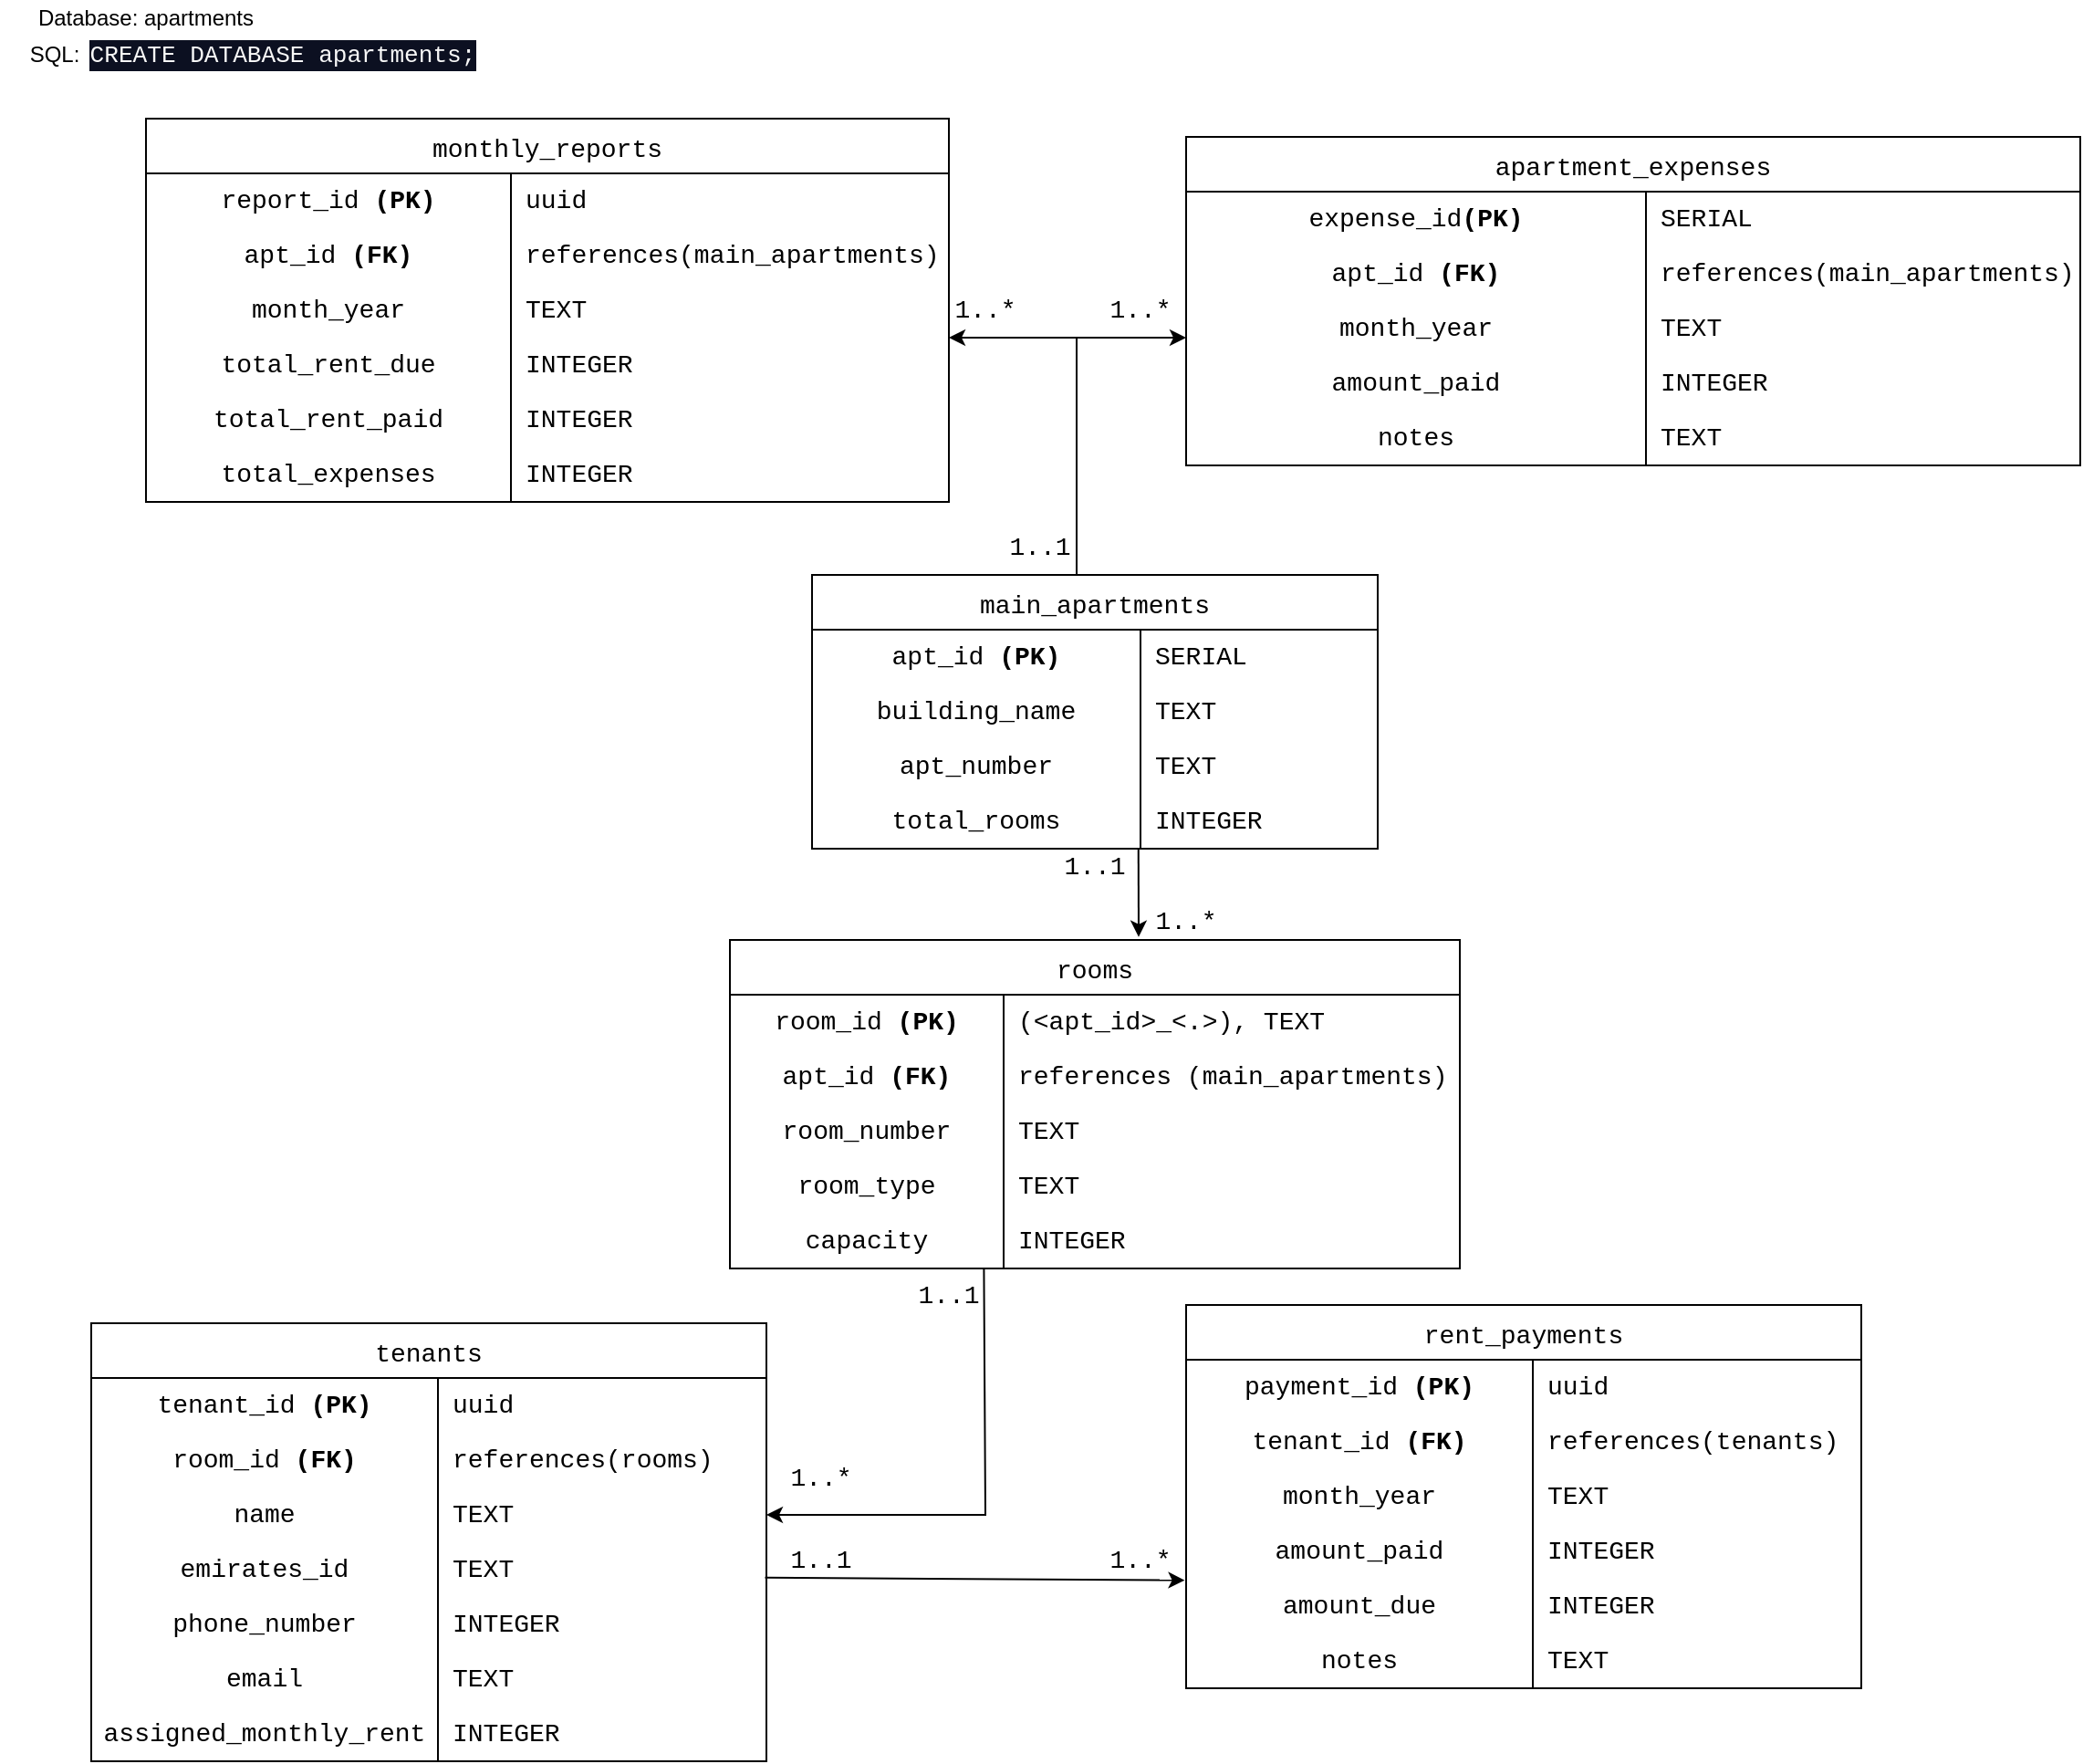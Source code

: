 <mxfile version="20.8.16" type="device"><diagram name="Page-1" id="L0inJRH0DOk758ev6sW-"><mxGraphModel dx="1213" dy="683" grid="1" gridSize="10" guides="1" tooltips="1" connect="1" arrows="1" fold="1" page="1" pageScale="1" pageWidth="1169" pageHeight="827" math="0" shadow="0"><root><mxCell id="0"/><mxCell id="1" parent="0"/><mxCell id="ee_dtr68TgHc39pGCBz9-3" value="Database: apartments" style="text;html=1;strokeColor=none;fillColor=none;align=center;verticalAlign=middle;whiteSpace=wrap;rounded=0;" vertex="1" parent="1"><mxGeometry x="10" y="15" width="140" height="20" as="geometry"/></mxCell><mxCell id="ee_dtr68TgHc39pGCBz9-4" value="&lt;div style=&quot;background-color: rgb(12, 16, 33); color: rgb(248, 248, 248); font-size: 9.8pt;&quot;&gt;&lt;pre style=&quot;&quot;&gt;&lt;font face=&quot;Courier New&quot;&gt;CREATE DATABASE apartments;&lt;/font&gt;&lt;/pre&gt;&lt;/div&gt;" style="text;html=1;strokeColor=none;fillColor=none;align=center;verticalAlign=middle;whiteSpace=wrap;rounded=0;" vertex="1" parent="1"><mxGeometry x="50" y="35" width="210" height="20" as="geometry"/></mxCell><mxCell id="ee_dtr68TgHc39pGCBz9-6" value="SQL:" style="text;html=1;strokeColor=none;fillColor=none;align=center;verticalAlign=middle;whiteSpace=wrap;rounded=0;" vertex="1" parent="1"><mxGeometry y="30" width="60" height="30" as="geometry"/></mxCell><mxCell id="ee_dtr68TgHc39pGCBz9-24" value="main_apartments" style="shape=table;startSize=30;container=1;collapsible=0;childLayout=tableLayout;fixedRows=1;rowLines=0;fontStyle=0;strokeColor=default;fontSize=14;fontFamily=Courier New;" vertex="1" parent="1"><mxGeometry x="445" y="330" width="310" height="150" as="geometry"/></mxCell><mxCell id="ee_dtr68TgHc39pGCBz9-25" value="" style="shape=tableRow;horizontal=0;startSize=0;swimlaneHead=0;swimlaneBody=0;top=0;left=0;bottom=0;right=0;collapsible=0;dropTarget=0;fillColor=none;points=[[0,0.5],[1,0.5]];portConstraint=eastwest;strokeColor=inherit;fontSize=16;fontFamily=Courier New;" vertex="1" parent="ee_dtr68TgHc39pGCBz9-24"><mxGeometry y="30" width="310" height="30" as="geometry"/></mxCell><mxCell id="ee_dtr68TgHc39pGCBz9-26" value="apt_id &lt;b style=&quot;font-size: 14px;&quot;&gt;(PK)&lt;/b&gt;" style="shape=partialRectangle;html=1;whiteSpace=wrap;connectable=0;fillColor=none;top=0;left=0;bottom=0;right=0;overflow=hidden;pointerEvents=1;strokeColor=inherit;fontSize=14;fontFamily=Courier New;" vertex="1" parent="ee_dtr68TgHc39pGCBz9-25"><mxGeometry width="180" height="30" as="geometry"><mxRectangle width="180" height="30" as="alternateBounds"/></mxGeometry></mxCell><mxCell id="ee_dtr68TgHc39pGCBz9-27" value="SERIAL" style="shape=partialRectangle;html=1;whiteSpace=wrap;connectable=0;fillColor=none;top=0;left=0;bottom=0;right=0;align=left;spacingLeft=6;overflow=hidden;strokeColor=inherit;fontSize=14;fontFamily=Courier New;" vertex="1" parent="ee_dtr68TgHc39pGCBz9-25"><mxGeometry x="180" width="130" height="30" as="geometry"><mxRectangle width="130" height="30" as="alternateBounds"/></mxGeometry></mxCell><mxCell id="ee_dtr68TgHc39pGCBz9-28" value="" style="shape=tableRow;horizontal=0;startSize=0;swimlaneHead=0;swimlaneBody=0;top=0;left=0;bottom=0;right=0;collapsible=0;dropTarget=0;fillColor=none;points=[[0,0.5],[1,0.5]];portConstraint=eastwest;strokeColor=inherit;fontSize=16;fontFamily=Courier New;" vertex="1" parent="ee_dtr68TgHc39pGCBz9-24"><mxGeometry y="60" width="310" height="30" as="geometry"/></mxCell><mxCell id="ee_dtr68TgHc39pGCBz9-29" value="building_name" style="shape=partialRectangle;html=1;whiteSpace=wrap;connectable=0;fillColor=none;top=0;left=0;bottom=0;right=0;overflow=hidden;strokeColor=inherit;fontSize=14;fontFamily=Courier New;" vertex="1" parent="ee_dtr68TgHc39pGCBz9-28"><mxGeometry width="180" height="30" as="geometry"><mxRectangle width="180" height="30" as="alternateBounds"/></mxGeometry></mxCell><mxCell id="ee_dtr68TgHc39pGCBz9-30" value="TEXT" style="shape=partialRectangle;html=1;whiteSpace=wrap;connectable=0;fillColor=none;top=0;left=0;bottom=0;right=0;align=left;spacingLeft=6;overflow=hidden;strokeColor=inherit;fontSize=14;fontFamily=Courier New;" vertex="1" parent="ee_dtr68TgHc39pGCBz9-28"><mxGeometry x="180" width="130" height="30" as="geometry"><mxRectangle width="130" height="30" as="alternateBounds"/></mxGeometry></mxCell><mxCell id="ee_dtr68TgHc39pGCBz9-31" value="" style="shape=tableRow;horizontal=0;startSize=0;swimlaneHead=0;swimlaneBody=0;top=0;left=0;bottom=0;right=0;collapsible=0;dropTarget=0;fillColor=none;points=[[0,0.5],[1,0.5]];portConstraint=eastwest;strokeColor=inherit;fontSize=16;fontFamily=Courier New;" vertex="1" parent="ee_dtr68TgHc39pGCBz9-24"><mxGeometry y="90" width="310" height="30" as="geometry"/></mxCell><mxCell id="ee_dtr68TgHc39pGCBz9-32" value="apt_number" style="shape=partialRectangle;html=1;whiteSpace=wrap;connectable=0;fillColor=none;top=0;left=0;bottom=0;right=0;overflow=hidden;strokeColor=inherit;fontSize=14;fontFamily=Courier New;" vertex="1" parent="ee_dtr68TgHc39pGCBz9-31"><mxGeometry width="180" height="30" as="geometry"><mxRectangle width="180" height="30" as="alternateBounds"/></mxGeometry></mxCell><mxCell id="ee_dtr68TgHc39pGCBz9-33" value="TEXT" style="shape=partialRectangle;html=1;whiteSpace=wrap;connectable=0;fillColor=none;top=0;left=0;bottom=0;right=0;align=left;spacingLeft=6;overflow=hidden;strokeColor=inherit;fontSize=14;fontFamily=Courier New;" vertex="1" parent="ee_dtr68TgHc39pGCBz9-31"><mxGeometry x="180" width="130" height="30" as="geometry"><mxRectangle width="130" height="30" as="alternateBounds"/></mxGeometry></mxCell><mxCell id="ee_dtr68TgHc39pGCBz9-64" value="" style="shape=tableRow;horizontal=0;startSize=0;swimlaneHead=0;swimlaneBody=0;top=0;left=0;bottom=0;right=0;collapsible=0;dropTarget=0;fillColor=none;points=[[0,0.5],[1,0.5]];portConstraint=eastwest;strokeColor=inherit;fontSize=16;fontFamily=Courier New;" vertex="1" parent="ee_dtr68TgHc39pGCBz9-24"><mxGeometry y="120" width="310" height="30" as="geometry"/></mxCell><mxCell id="ee_dtr68TgHc39pGCBz9-65" value="total_rooms" style="shape=partialRectangle;html=1;whiteSpace=wrap;connectable=0;fillColor=none;top=0;left=0;bottom=0;right=0;overflow=hidden;strokeColor=inherit;fontSize=14;fontFamily=Courier New;" vertex="1" parent="ee_dtr68TgHc39pGCBz9-64"><mxGeometry width="180" height="30" as="geometry"><mxRectangle width="180" height="30" as="alternateBounds"/></mxGeometry></mxCell><mxCell id="ee_dtr68TgHc39pGCBz9-66" value="INTEGER" style="shape=partialRectangle;html=1;whiteSpace=wrap;connectable=0;fillColor=none;top=0;left=0;bottom=0;right=0;align=left;spacingLeft=6;overflow=hidden;strokeColor=inherit;fontSize=14;fontFamily=Courier New;" vertex="1" parent="ee_dtr68TgHc39pGCBz9-64"><mxGeometry x="180" width="130" height="30" as="geometry"><mxRectangle width="130" height="30" as="alternateBounds"/></mxGeometry></mxCell><mxCell id="ee_dtr68TgHc39pGCBz9-34" value="rooms" style="shape=table;startSize=30;container=1;collapsible=0;childLayout=tableLayout;fixedRows=1;rowLines=0;fontStyle=0;strokeColor=default;fontSize=14;fontFamily=Courier New;" vertex="1" parent="1"><mxGeometry x="400" y="530" width="400" height="180" as="geometry"/></mxCell><mxCell id="ee_dtr68TgHc39pGCBz9-35" value="" style="shape=tableRow;horizontal=0;startSize=0;swimlaneHead=0;swimlaneBody=0;top=0;left=0;bottom=0;right=0;collapsible=0;dropTarget=0;fillColor=none;points=[[0,0.5],[1,0.5]];portConstraint=eastwest;strokeColor=inherit;fontSize=16;fontFamily=Courier New;" vertex="1" parent="ee_dtr68TgHc39pGCBz9-34"><mxGeometry y="30" width="400" height="30" as="geometry"/></mxCell><mxCell id="ee_dtr68TgHc39pGCBz9-36" value="room_id &lt;b&gt;(PK)&lt;/b&gt;" style="shape=partialRectangle;html=1;whiteSpace=wrap;connectable=0;fillColor=none;top=0;left=0;bottom=0;right=0;overflow=hidden;pointerEvents=1;strokeColor=inherit;fontSize=14;fontFamily=Courier New;" vertex="1" parent="ee_dtr68TgHc39pGCBz9-35"><mxGeometry width="150" height="30" as="geometry"><mxRectangle width="150" height="30" as="alternateBounds"/></mxGeometry></mxCell><mxCell id="ee_dtr68TgHc39pGCBz9-37" value="(&amp;lt;apt_id&amp;gt;_&amp;lt;.&amp;gt;), TEXT" style="shape=partialRectangle;html=1;whiteSpace=wrap;connectable=0;fillColor=none;top=0;left=0;bottom=0;right=0;align=left;spacingLeft=6;overflow=hidden;strokeColor=inherit;fontSize=14;fontFamily=Courier New;" vertex="1" parent="ee_dtr68TgHc39pGCBz9-35"><mxGeometry x="150" width="250" height="30" as="geometry"><mxRectangle width="250" height="30" as="alternateBounds"/></mxGeometry></mxCell><mxCell id="ee_dtr68TgHc39pGCBz9-38" value="" style="shape=tableRow;horizontal=0;startSize=0;swimlaneHead=0;swimlaneBody=0;top=0;left=0;bottom=0;right=0;collapsible=0;dropTarget=0;fillColor=none;points=[[0,0.5],[1,0.5]];portConstraint=eastwest;strokeColor=inherit;fontSize=16;fontFamily=Courier New;" vertex="1" parent="ee_dtr68TgHc39pGCBz9-34"><mxGeometry y="60" width="400" height="30" as="geometry"/></mxCell><mxCell id="ee_dtr68TgHc39pGCBz9-39" value="apt_id &lt;b&gt;(FK)&lt;/b&gt;" style="shape=partialRectangle;html=1;whiteSpace=wrap;connectable=0;fillColor=none;top=0;left=0;bottom=0;right=0;overflow=hidden;strokeColor=inherit;fontSize=14;fontFamily=Courier New;" vertex="1" parent="ee_dtr68TgHc39pGCBz9-38"><mxGeometry width="150" height="30" as="geometry"><mxRectangle width="150" height="30" as="alternateBounds"/></mxGeometry></mxCell><mxCell id="ee_dtr68TgHc39pGCBz9-40" value="references (main_apartments)" style="shape=partialRectangle;html=1;whiteSpace=wrap;connectable=0;fillColor=none;top=0;left=0;bottom=0;right=0;align=left;spacingLeft=6;overflow=hidden;strokeColor=inherit;fontSize=14;fontFamily=Courier New;" vertex="1" parent="ee_dtr68TgHc39pGCBz9-38"><mxGeometry x="150" width="250" height="30" as="geometry"><mxRectangle width="250" height="30" as="alternateBounds"/></mxGeometry></mxCell><mxCell id="ee_dtr68TgHc39pGCBz9-41" value="" style="shape=tableRow;horizontal=0;startSize=0;swimlaneHead=0;swimlaneBody=0;top=0;left=0;bottom=0;right=0;collapsible=0;dropTarget=0;fillColor=none;points=[[0,0.5],[1,0.5]];portConstraint=eastwest;strokeColor=inherit;fontSize=16;fontFamily=Courier New;" vertex="1" parent="ee_dtr68TgHc39pGCBz9-34"><mxGeometry y="90" width="400" height="30" as="geometry"/></mxCell><mxCell id="ee_dtr68TgHc39pGCBz9-42" value="room_number" style="shape=partialRectangle;html=1;whiteSpace=wrap;connectable=0;fillColor=none;top=0;left=0;bottom=0;right=0;overflow=hidden;strokeColor=inherit;fontSize=14;fontFamily=Courier New;" vertex="1" parent="ee_dtr68TgHc39pGCBz9-41"><mxGeometry width="150" height="30" as="geometry"><mxRectangle width="150" height="30" as="alternateBounds"/></mxGeometry></mxCell><mxCell id="ee_dtr68TgHc39pGCBz9-43" value="TEXT" style="shape=partialRectangle;html=1;whiteSpace=wrap;connectable=0;fillColor=none;top=0;left=0;bottom=0;right=0;align=left;spacingLeft=6;overflow=hidden;strokeColor=inherit;fontSize=14;fontFamily=Courier New;" vertex="1" parent="ee_dtr68TgHc39pGCBz9-41"><mxGeometry x="150" width="250" height="30" as="geometry"><mxRectangle width="250" height="30" as="alternateBounds"/></mxGeometry></mxCell><mxCell id="ee_dtr68TgHc39pGCBz9-80" value="" style="shape=tableRow;horizontal=0;startSize=0;swimlaneHead=0;swimlaneBody=0;top=0;left=0;bottom=0;right=0;collapsible=0;dropTarget=0;fillColor=none;points=[[0,0.5],[1,0.5]];portConstraint=eastwest;strokeColor=inherit;fontSize=16;fontFamily=Courier New;" vertex="1" parent="ee_dtr68TgHc39pGCBz9-34"><mxGeometry y="120" width="400" height="30" as="geometry"/></mxCell><mxCell id="ee_dtr68TgHc39pGCBz9-81" value="room_type" style="shape=partialRectangle;html=1;whiteSpace=wrap;connectable=0;fillColor=none;top=0;left=0;bottom=0;right=0;overflow=hidden;strokeColor=inherit;fontSize=14;fontFamily=Courier New;" vertex="1" parent="ee_dtr68TgHc39pGCBz9-80"><mxGeometry width="150" height="30" as="geometry"><mxRectangle width="150" height="30" as="alternateBounds"/></mxGeometry></mxCell><mxCell id="ee_dtr68TgHc39pGCBz9-82" value="TEXT" style="shape=partialRectangle;html=1;whiteSpace=wrap;connectable=0;fillColor=none;top=0;left=0;bottom=0;right=0;align=left;spacingLeft=6;overflow=hidden;strokeColor=inherit;fontSize=14;fontFamily=Courier New;" vertex="1" parent="ee_dtr68TgHc39pGCBz9-80"><mxGeometry x="150" width="250" height="30" as="geometry"><mxRectangle width="250" height="30" as="alternateBounds"/></mxGeometry></mxCell><mxCell id="ee_dtr68TgHc39pGCBz9-96" value="" style="shape=tableRow;horizontal=0;startSize=0;swimlaneHead=0;swimlaneBody=0;top=0;left=0;bottom=0;right=0;collapsible=0;dropTarget=0;fillColor=none;points=[[0,0.5],[1,0.5]];portConstraint=eastwest;strokeColor=inherit;fontSize=16;fontFamily=Courier New;" vertex="1" parent="ee_dtr68TgHc39pGCBz9-34"><mxGeometry y="150" width="400" height="30" as="geometry"/></mxCell><mxCell id="ee_dtr68TgHc39pGCBz9-97" value="capacity" style="shape=partialRectangle;html=1;whiteSpace=wrap;connectable=0;fillColor=none;top=0;left=0;bottom=0;right=0;overflow=hidden;strokeColor=inherit;fontSize=14;fontFamily=Courier New;" vertex="1" parent="ee_dtr68TgHc39pGCBz9-96"><mxGeometry width="150" height="30" as="geometry"><mxRectangle width="150" height="30" as="alternateBounds"/></mxGeometry></mxCell><mxCell id="ee_dtr68TgHc39pGCBz9-98" value="INTEGER" style="shape=partialRectangle;html=1;whiteSpace=wrap;connectable=0;fillColor=none;top=0;left=0;bottom=0;right=0;align=left;spacingLeft=6;overflow=hidden;strokeColor=inherit;fontSize=14;fontFamily=Courier New;" vertex="1" parent="ee_dtr68TgHc39pGCBz9-96"><mxGeometry x="150" width="250" height="30" as="geometry"><mxRectangle width="250" height="30" as="alternateBounds"/></mxGeometry></mxCell><mxCell id="ee_dtr68TgHc39pGCBz9-54" value="tenants" style="shape=table;startSize=30;container=1;collapsible=0;childLayout=tableLayout;fixedRows=1;rowLines=0;fontStyle=0;strokeColor=default;fontSize=14;fontFamily=Courier New;" vertex="1" parent="1"><mxGeometry x="50" y="740" width="370" height="240" as="geometry"/></mxCell><mxCell id="ee_dtr68TgHc39pGCBz9-55" value="" style="shape=tableRow;horizontal=0;startSize=0;swimlaneHead=0;swimlaneBody=0;top=0;left=0;bottom=0;right=0;collapsible=0;dropTarget=0;fillColor=none;points=[[0,0.5],[1,0.5]];portConstraint=eastwest;strokeColor=inherit;fontSize=16;fontFamily=Courier New;" vertex="1" parent="ee_dtr68TgHc39pGCBz9-54"><mxGeometry y="30" width="370" height="30" as="geometry"/></mxCell><mxCell id="ee_dtr68TgHc39pGCBz9-56" value="tenant_id &lt;b&gt;(PK)&lt;/b&gt;" style="shape=partialRectangle;html=1;whiteSpace=wrap;connectable=0;fillColor=none;top=0;left=0;bottom=0;right=0;overflow=hidden;pointerEvents=1;strokeColor=inherit;fontSize=14;fontFamily=Courier New;" vertex="1" parent="ee_dtr68TgHc39pGCBz9-55"><mxGeometry width="190" height="30" as="geometry"><mxRectangle width="190" height="30" as="alternateBounds"/></mxGeometry></mxCell><mxCell id="ee_dtr68TgHc39pGCBz9-57" value="uuid" style="shape=partialRectangle;html=1;whiteSpace=wrap;connectable=0;fillColor=none;top=0;left=0;bottom=0;right=0;align=left;spacingLeft=6;overflow=hidden;strokeColor=inherit;fontSize=14;fontFamily=Courier New;" vertex="1" parent="ee_dtr68TgHc39pGCBz9-55"><mxGeometry x="190" width="180" height="30" as="geometry"><mxRectangle width="180" height="30" as="alternateBounds"/></mxGeometry></mxCell><mxCell id="ee_dtr68TgHc39pGCBz9-58" value="" style="shape=tableRow;horizontal=0;startSize=0;swimlaneHead=0;swimlaneBody=0;top=0;left=0;bottom=0;right=0;collapsible=0;dropTarget=0;fillColor=none;points=[[0,0.5],[1,0.5]];portConstraint=eastwest;strokeColor=inherit;fontSize=16;fontFamily=Courier New;" vertex="1" parent="ee_dtr68TgHc39pGCBz9-54"><mxGeometry y="60" width="370" height="30" as="geometry"/></mxCell><mxCell id="ee_dtr68TgHc39pGCBz9-59" value="room_id &lt;b&gt;(FK)&lt;/b&gt;" style="shape=partialRectangle;html=1;whiteSpace=wrap;connectable=0;fillColor=none;top=0;left=0;bottom=0;right=0;overflow=hidden;strokeColor=inherit;fontSize=14;fontFamily=Courier New;" vertex="1" parent="ee_dtr68TgHc39pGCBz9-58"><mxGeometry width="190" height="30" as="geometry"><mxRectangle width="190" height="30" as="alternateBounds"/></mxGeometry></mxCell><mxCell id="ee_dtr68TgHc39pGCBz9-60" value="references(rooms)" style="shape=partialRectangle;html=1;whiteSpace=wrap;connectable=0;fillColor=none;top=0;left=0;bottom=0;right=0;align=left;spacingLeft=6;overflow=hidden;strokeColor=inherit;fontSize=14;fontFamily=Courier New;" vertex="1" parent="ee_dtr68TgHc39pGCBz9-58"><mxGeometry x="190" width="180" height="30" as="geometry"><mxRectangle width="180" height="30" as="alternateBounds"/></mxGeometry></mxCell><mxCell id="ee_dtr68TgHc39pGCBz9-61" value="" style="shape=tableRow;horizontal=0;startSize=0;swimlaneHead=0;swimlaneBody=0;top=0;left=0;bottom=0;right=0;collapsible=0;dropTarget=0;fillColor=none;points=[[0,0.5],[1,0.5]];portConstraint=eastwest;strokeColor=inherit;fontSize=16;fontFamily=Courier New;" vertex="1" parent="ee_dtr68TgHc39pGCBz9-54"><mxGeometry y="90" width="370" height="30" as="geometry"/></mxCell><mxCell id="ee_dtr68TgHc39pGCBz9-62" value="name" style="shape=partialRectangle;html=1;whiteSpace=wrap;connectable=0;fillColor=none;top=0;left=0;bottom=0;right=0;overflow=hidden;strokeColor=inherit;fontSize=14;fontFamily=Courier New;" vertex="1" parent="ee_dtr68TgHc39pGCBz9-61"><mxGeometry width="190" height="30" as="geometry"><mxRectangle width="190" height="30" as="alternateBounds"/></mxGeometry></mxCell><mxCell id="ee_dtr68TgHc39pGCBz9-63" value="TEXT" style="shape=partialRectangle;html=1;whiteSpace=wrap;connectable=0;fillColor=none;top=0;left=0;bottom=0;right=0;align=left;spacingLeft=6;overflow=hidden;strokeColor=inherit;fontSize=14;fontFamily=Courier New;" vertex="1" parent="ee_dtr68TgHc39pGCBz9-61"><mxGeometry x="190" width="180" height="30" as="geometry"><mxRectangle width="180" height="30" as="alternateBounds"/></mxGeometry></mxCell><mxCell id="ee_dtr68TgHc39pGCBz9-99" value="" style="shape=tableRow;horizontal=0;startSize=0;swimlaneHead=0;swimlaneBody=0;top=0;left=0;bottom=0;right=0;collapsible=0;dropTarget=0;fillColor=none;points=[[0,0.5],[1,0.5]];portConstraint=eastwest;strokeColor=inherit;fontSize=16;fontFamily=Courier New;" vertex="1" parent="ee_dtr68TgHc39pGCBz9-54"><mxGeometry y="120" width="370" height="30" as="geometry"/></mxCell><mxCell id="ee_dtr68TgHc39pGCBz9-100" value="emirates_id" style="shape=partialRectangle;html=1;whiteSpace=wrap;connectable=0;fillColor=none;top=0;left=0;bottom=0;right=0;overflow=hidden;strokeColor=inherit;fontSize=14;fontFamily=Courier New;" vertex="1" parent="ee_dtr68TgHc39pGCBz9-99"><mxGeometry width="190" height="30" as="geometry"><mxRectangle width="190" height="30" as="alternateBounds"/></mxGeometry></mxCell><mxCell id="ee_dtr68TgHc39pGCBz9-101" value="TEXT" style="shape=partialRectangle;html=1;whiteSpace=wrap;connectable=0;fillColor=none;top=0;left=0;bottom=0;right=0;align=left;spacingLeft=6;overflow=hidden;strokeColor=inherit;fontSize=14;fontFamily=Courier New;" vertex="1" parent="ee_dtr68TgHc39pGCBz9-99"><mxGeometry x="190" width="180" height="30" as="geometry"><mxRectangle width="180" height="30" as="alternateBounds"/></mxGeometry></mxCell><mxCell id="ee_dtr68TgHc39pGCBz9-102" value="" style="shape=tableRow;horizontal=0;startSize=0;swimlaneHead=0;swimlaneBody=0;top=0;left=0;bottom=0;right=0;collapsible=0;dropTarget=0;fillColor=none;points=[[0,0.5],[1,0.5]];portConstraint=eastwest;strokeColor=inherit;fontSize=16;fontFamily=Courier New;" vertex="1" parent="ee_dtr68TgHc39pGCBz9-54"><mxGeometry y="150" width="370" height="30" as="geometry"/></mxCell><mxCell id="ee_dtr68TgHc39pGCBz9-103" value="phone_number" style="shape=partialRectangle;html=1;whiteSpace=wrap;connectable=0;fillColor=none;top=0;left=0;bottom=0;right=0;overflow=hidden;strokeColor=inherit;fontSize=14;fontFamily=Courier New;" vertex="1" parent="ee_dtr68TgHc39pGCBz9-102"><mxGeometry width="190" height="30" as="geometry"><mxRectangle width="190" height="30" as="alternateBounds"/></mxGeometry></mxCell><mxCell id="ee_dtr68TgHc39pGCBz9-104" value="INTEGER" style="shape=partialRectangle;html=1;whiteSpace=wrap;connectable=0;fillColor=none;top=0;left=0;bottom=0;right=0;align=left;spacingLeft=6;overflow=hidden;strokeColor=inherit;fontSize=14;fontFamily=Courier New;" vertex="1" parent="ee_dtr68TgHc39pGCBz9-102"><mxGeometry x="190" width="180" height="30" as="geometry"><mxRectangle width="180" height="30" as="alternateBounds"/></mxGeometry></mxCell><mxCell id="ee_dtr68TgHc39pGCBz9-121" value="" style="shape=tableRow;horizontal=0;startSize=0;swimlaneHead=0;swimlaneBody=0;top=0;left=0;bottom=0;right=0;collapsible=0;dropTarget=0;fillColor=none;points=[[0,0.5],[1,0.5]];portConstraint=eastwest;strokeColor=inherit;fontSize=16;fontFamily=Courier New;" vertex="1" parent="ee_dtr68TgHc39pGCBz9-54"><mxGeometry y="180" width="370" height="30" as="geometry"/></mxCell><mxCell id="ee_dtr68TgHc39pGCBz9-122" value="email" style="shape=partialRectangle;html=1;whiteSpace=wrap;connectable=0;fillColor=none;top=0;left=0;bottom=0;right=0;overflow=hidden;strokeColor=inherit;fontSize=14;fontFamily=Courier New;" vertex="1" parent="ee_dtr68TgHc39pGCBz9-121"><mxGeometry width="190" height="30" as="geometry"><mxRectangle width="190" height="30" as="alternateBounds"/></mxGeometry></mxCell><mxCell id="ee_dtr68TgHc39pGCBz9-123" value="TEXT" style="shape=partialRectangle;html=1;whiteSpace=wrap;connectable=0;fillColor=none;top=0;left=0;bottom=0;right=0;align=left;spacingLeft=6;overflow=hidden;strokeColor=inherit;fontSize=14;fontFamily=Courier New;" vertex="1" parent="ee_dtr68TgHc39pGCBz9-121"><mxGeometry x="190" width="180" height="30" as="geometry"><mxRectangle width="180" height="30" as="alternateBounds"/></mxGeometry></mxCell><mxCell id="ee_dtr68TgHc39pGCBz9-124" value="" style="shape=tableRow;horizontal=0;startSize=0;swimlaneHead=0;swimlaneBody=0;top=0;left=0;bottom=0;right=0;collapsible=0;dropTarget=0;fillColor=none;points=[[0,0.5],[1,0.5]];portConstraint=eastwest;strokeColor=inherit;fontSize=16;fontFamily=Courier New;" vertex="1" parent="ee_dtr68TgHc39pGCBz9-54"><mxGeometry y="210" width="370" height="30" as="geometry"/></mxCell><mxCell id="ee_dtr68TgHc39pGCBz9-125" value="assigned_monthly_rent" style="shape=partialRectangle;html=1;whiteSpace=wrap;connectable=0;fillColor=none;top=0;left=0;bottom=0;right=0;overflow=hidden;strokeColor=inherit;fontSize=14;fontFamily=Courier New;" vertex="1" parent="ee_dtr68TgHc39pGCBz9-124"><mxGeometry width="190" height="30" as="geometry"><mxRectangle width="190" height="30" as="alternateBounds"/></mxGeometry></mxCell><mxCell id="ee_dtr68TgHc39pGCBz9-126" value="INTEGER" style="shape=partialRectangle;html=1;whiteSpace=wrap;connectable=0;fillColor=none;top=0;left=0;bottom=0;right=0;align=left;spacingLeft=6;overflow=hidden;strokeColor=inherit;fontSize=14;fontFamily=Courier New;" vertex="1" parent="ee_dtr68TgHc39pGCBz9-124"><mxGeometry x="190" width="180" height="30" as="geometry"><mxRectangle width="180" height="30" as="alternateBounds"/></mxGeometry></mxCell><mxCell id="ee_dtr68TgHc39pGCBz9-127" value="rent_payments" style="shape=table;startSize=30;container=1;collapsible=0;childLayout=tableLayout;fixedRows=1;rowLines=0;fontStyle=0;strokeColor=default;fontSize=14;fontFamily=Courier New;" vertex="1" parent="1"><mxGeometry x="650" y="730" width="370" height="210" as="geometry"/></mxCell><mxCell id="ee_dtr68TgHc39pGCBz9-128" value="" style="shape=tableRow;horizontal=0;startSize=0;swimlaneHead=0;swimlaneBody=0;top=0;left=0;bottom=0;right=0;collapsible=0;dropTarget=0;fillColor=none;points=[[0,0.5],[1,0.5]];portConstraint=eastwest;strokeColor=inherit;fontSize=16;fontFamily=Courier New;" vertex="1" parent="ee_dtr68TgHc39pGCBz9-127"><mxGeometry y="30" width="370" height="30" as="geometry"/></mxCell><mxCell id="ee_dtr68TgHc39pGCBz9-129" value="payment_id &lt;b&gt;(PK)&lt;/b&gt;" style="shape=partialRectangle;html=1;whiteSpace=wrap;connectable=0;fillColor=none;top=0;left=0;bottom=0;right=0;overflow=hidden;pointerEvents=1;strokeColor=inherit;fontSize=14;fontFamily=Courier New;" vertex="1" parent="ee_dtr68TgHc39pGCBz9-128"><mxGeometry width="190" height="30" as="geometry"><mxRectangle width="190" height="30" as="alternateBounds"/></mxGeometry></mxCell><mxCell id="ee_dtr68TgHc39pGCBz9-130" value="uuid" style="shape=partialRectangle;html=1;whiteSpace=wrap;connectable=0;fillColor=none;top=0;left=0;bottom=0;right=0;align=left;spacingLeft=6;overflow=hidden;strokeColor=inherit;fontSize=14;fontFamily=Courier New;" vertex="1" parent="ee_dtr68TgHc39pGCBz9-128"><mxGeometry x="190" width="180" height="30" as="geometry"><mxRectangle width="180" height="30" as="alternateBounds"/></mxGeometry></mxCell><mxCell id="ee_dtr68TgHc39pGCBz9-131" value="" style="shape=tableRow;horizontal=0;startSize=0;swimlaneHead=0;swimlaneBody=0;top=0;left=0;bottom=0;right=0;collapsible=0;dropTarget=0;fillColor=none;points=[[0,0.5],[1,0.5]];portConstraint=eastwest;strokeColor=inherit;fontSize=16;fontFamily=Courier New;" vertex="1" parent="ee_dtr68TgHc39pGCBz9-127"><mxGeometry y="60" width="370" height="30" as="geometry"/></mxCell><mxCell id="ee_dtr68TgHc39pGCBz9-132" value="tenant_id &lt;b&gt;(FK)&lt;/b&gt;" style="shape=partialRectangle;html=1;whiteSpace=wrap;connectable=0;fillColor=none;top=0;left=0;bottom=0;right=0;overflow=hidden;strokeColor=inherit;fontSize=14;fontFamily=Courier New;" vertex="1" parent="ee_dtr68TgHc39pGCBz9-131"><mxGeometry width="190" height="30" as="geometry"><mxRectangle width="190" height="30" as="alternateBounds"/></mxGeometry></mxCell><mxCell id="ee_dtr68TgHc39pGCBz9-133" value="references(tenants)" style="shape=partialRectangle;html=1;whiteSpace=wrap;connectable=0;fillColor=none;top=0;left=0;bottom=0;right=0;align=left;spacingLeft=6;overflow=hidden;strokeColor=inherit;fontSize=14;fontFamily=Courier New;" vertex="1" parent="ee_dtr68TgHc39pGCBz9-131"><mxGeometry x="190" width="180" height="30" as="geometry"><mxRectangle width="180" height="30" as="alternateBounds"/></mxGeometry></mxCell><mxCell id="ee_dtr68TgHc39pGCBz9-134" value="" style="shape=tableRow;horizontal=0;startSize=0;swimlaneHead=0;swimlaneBody=0;top=0;left=0;bottom=0;right=0;collapsible=0;dropTarget=0;fillColor=none;points=[[0,0.5],[1,0.5]];portConstraint=eastwest;strokeColor=inherit;fontSize=16;fontFamily=Courier New;" vertex="1" parent="ee_dtr68TgHc39pGCBz9-127"><mxGeometry y="90" width="370" height="30" as="geometry"/></mxCell><mxCell id="ee_dtr68TgHc39pGCBz9-135" value="month_year" style="shape=partialRectangle;html=1;whiteSpace=wrap;connectable=0;fillColor=none;top=0;left=0;bottom=0;right=0;overflow=hidden;strokeColor=inherit;fontSize=14;fontFamily=Courier New;" vertex="1" parent="ee_dtr68TgHc39pGCBz9-134"><mxGeometry width="190" height="30" as="geometry"><mxRectangle width="190" height="30" as="alternateBounds"/></mxGeometry></mxCell><mxCell id="ee_dtr68TgHc39pGCBz9-136" value="TEXT" style="shape=partialRectangle;html=1;whiteSpace=wrap;connectable=0;fillColor=none;top=0;left=0;bottom=0;right=0;align=left;spacingLeft=6;overflow=hidden;strokeColor=inherit;fontSize=14;fontFamily=Courier New;" vertex="1" parent="ee_dtr68TgHc39pGCBz9-134"><mxGeometry x="190" width="180" height="30" as="geometry"><mxRectangle width="180" height="30" as="alternateBounds"/></mxGeometry></mxCell><mxCell id="ee_dtr68TgHc39pGCBz9-137" value="" style="shape=tableRow;horizontal=0;startSize=0;swimlaneHead=0;swimlaneBody=0;top=0;left=0;bottom=0;right=0;collapsible=0;dropTarget=0;fillColor=none;points=[[0,0.5],[1,0.5]];portConstraint=eastwest;strokeColor=inherit;fontSize=16;fontFamily=Courier New;" vertex="1" parent="ee_dtr68TgHc39pGCBz9-127"><mxGeometry y="120" width="370" height="30" as="geometry"/></mxCell><mxCell id="ee_dtr68TgHc39pGCBz9-138" value="amount_paid" style="shape=partialRectangle;html=1;whiteSpace=wrap;connectable=0;fillColor=none;top=0;left=0;bottom=0;right=0;overflow=hidden;strokeColor=inherit;fontSize=14;fontFamily=Courier New;" vertex="1" parent="ee_dtr68TgHc39pGCBz9-137"><mxGeometry width="190" height="30" as="geometry"><mxRectangle width="190" height="30" as="alternateBounds"/></mxGeometry></mxCell><mxCell id="ee_dtr68TgHc39pGCBz9-139" value="INTEGER" style="shape=partialRectangle;html=1;whiteSpace=wrap;connectable=0;fillColor=none;top=0;left=0;bottom=0;right=0;align=left;spacingLeft=6;overflow=hidden;strokeColor=inherit;fontSize=14;fontFamily=Courier New;" vertex="1" parent="ee_dtr68TgHc39pGCBz9-137"><mxGeometry x="190" width="180" height="30" as="geometry"><mxRectangle width="180" height="30" as="alternateBounds"/></mxGeometry></mxCell><mxCell id="ee_dtr68TgHc39pGCBz9-140" value="" style="shape=tableRow;horizontal=0;startSize=0;swimlaneHead=0;swimlaneBody=0;top=0;left=0;bottom=0;right=0;collapsible=0;dropTarget=0;fillColor=none;points=[[0,0.5],[1,0.5]];portConstraint=eastwest;strokeColor=inherit;fontSize=16;fontFamily=Courier New;" vertex="1" parent="ee_dtr68TgHc39pGCBz9-127"><mxGeometry y="150" width="370" height="30" as="geometry"/></mxCell><mxCell id="ee_dtr68TgHc39pGCBz9-141" value="amount_due" style="shape=partialRectangle;html=1;whiteSpace=wrap;connectable=0;fillColor=none;top=0;left=0;bottom=0;right=0;overflow=hidden;strokeColor=inherit;fontSize=14;fontFamily=Courier New;" vertex="1" parent="ee_dtr68TgHc39pGCBz9-140"><mxGeometry width="190" height="30" as="geometry"><mxRectangle width="190" height="30" as="alternateBounds"/></mxGeometry></mxCell><mxCell id="ee_dtr68TgHc39pGCBz9-142" value="INTEGER" style="shape=partialRectangle;html=1;whiteSpace=wrap;connectable=0;fillColor=none;top=0;left=0;bottom=0;right=0;align=left;spacingLeft=6;overflow=hidden;strokeColor=inherit;fontSize=14;fontFamily=Courier New;" vertex="1" parent="ee_dtr68TgHc39pGCBz9-140"><mxGeometry x="190" width="180" height="30" as="geometry"><mxRectangle width="180" height="30" as="alternateBounds"/></mxGeometry></mxCell><mxCell id="ee_dtr68TgHc39pGCBz9-149" value="" style="shape=tableRow;horizontal=0;startSize=0;swimlaneHead=0;swimlaneBody=0;top=0;left=0;bottom=0;right=0;collapsible=0;dropTarget=0;fillColor=none;points=[[0,0.5],[1,0.5]];portConstraint=eastwest;strokeColor=inherit;fontSize=16;fontFamily=Courier New;" vertex="1" parent="ee_dtr68TgHc39pGCBz9-127"><mxGeometry y="180" width="370" height="30" as="geometry"/></mxCell><mxCell id="ee_dtr68TgHc39pGCBz9-150" value="notes" style="shape=partialRectangle;html=1;whiteSpace=wrap;connectable=0;fillColor=none;top=0;left=0;bottom=0;right=0;overflow=hidden;strokeColor=inherit;fontSize=14;fontFamily=Courier New;" vertex="1" parent="ee_dtr68TgHc39pGCBz9-149"><mxGeometry width="190" height="30" as="geometry"><mxRectangle width="190" height="30" as="alternateBounds"/></mxGeometry></mxCell><mxCell id="ee_dtr68TgHc39pGCBz9-151" value="TEXT" style="shape=partialRectangle;html=1;whiteSpace=wrap;connectable=0;fillColor=none;top=0;left=0;bottom=0;right=0;align=left;spacingLeft=6;overflow=hidden;strokeColor=inherit;fontSize=14;fontFamily=Courier New;" vertex="1" parent="ee_dtr68TgHc39pGCBz9-149"><mxGeometry x="190" width="180" height="30" as="geometry"><mxRectangle width="180" height="30" as="alternateBounds"/></mxGeometry></mxCell><mxCell id="ee_dtr68TgHc39pGCBz9-152" value="monthly_reports" style="shape=table;startSize=30;container=1;collapsible=0;childLayout=tableLayout;fixedRows=1;rowLines=0;fontStyle=0;strokeColor=default;fontSize=14;fontFamily=Courier New;" vertex="1" parent="1"><mxGeometry x="80" y="80" width="440" height="210" as="geometry"/></mxCell><mxCell id="ee_dtr68TgHc39pGCBz9-153" value="" style="shape=tableRow;horizontal=0;startSize=0;swimlaneHead=0;swimlaneBody=0;top=0;left=0;bottom=0;right=0;collapsible=0;dropTarget=0;fillColor=none;points=[[0,0.5],[1,0.5]];portConstraint=eastwest;strokeColor=inherit;fontSize=16;fontFamily=Courier New;" vertex="1" parent="ee_dtr68TgHc39pGCBz9-152"><mxGeometry y="30" width="440" height="30" as="geometry"/></mxCell><mxCell id="ee_dtr68TgHc39pGCBz9-154" value="report_id &lt;b&gt;(PK)&lt;/b&gt;" style="shape=partialRectangle;html=1;whiteSpace=wrap;connectable=0;fillColor=none;top=0;left=0;bottom=0;right=0;overflow=hidden;pointerEvents=1;strokeColor=inherit;fontSize=14;fontFamily=Courier New;" vertex="1" parent="ee_dtr68TgHc39pGCBz9-153"><mxGeometry width="200" height="30" as="geometry"><mxRectangle width="200" height="30" as="alternateBounds"/></mxGeometry></mxCell><mxCell id="ee_dtr68TgHc39pGCBz9-155" value="uuid" style="shape=partialRectangle;html=1;whiteSpace=wrap;connectable=0;fillColor=none;top=0;left=0;bottom=0;right=0;align=left;spacingLeft=6;overflow=hidden;strokeColor=inherit;fontSize=14;fontFamily=Courier New;" vertex="1" parent="ee_dtr68TgHc39pGCBz9-153"><mxGeometry x="200" width="240" height="30" as="geometry"><mxRectangle width="240" height="30" as="alternateBounds"/></mxGeometry></mxCell><mxCell id="ee_dtr68TgHc39pGCBz9-156" value="" style="shape=tableRow;horizontal=0;startSize=0;swimlaneHead=0;swimlaneBody=0;top=0;left=0;bottom=0;right=0;collapsible=0;dropTarget=0;fillColor=none;points=[[0,0.5],[1,0.5]];portConstraint=eastwest;strokeColor=inherit;fontSize=16;fontFamily=Courier New;" vertex="1" parent="ee_dtr68TgHc39pGCBz9-152"><mxGeometry y="60" width="440" height="30" as="geometry"/></mxCell><mxCell id="ee_dtr68TgHc39pGCBz9-157" value="apt_id &lt;b&gt;(FK)&lt;/b&gt;" style="shape=partialRectangle;html=1;whiteSpace=wrap;connectable=0;fillColor=none;top=0;left=0;bottom=0;right=0;overflow=hidden;strokeColor=inherit;fontSize=14;fontFamily=Courier New;" vertex="1" parent="ee_dtr68TgHc39pGCBz9-156"><mxGeometry width="200" height="30" as="geometry"><mxRectangle width="200" height="30" as="alternateBounds"/></mxGeometry></mxCell><mxCell id="ee_dtr68TgHc39pGCBz9-158" value="references(main_apartments)" style="shape=partialRectangle;html=1;whiteSpace=wrap;connectable=0;fillColor=none;top=0;left=0;bottom=0;right=0;align=left;spacingLeft=6;overflow=hidden;strokeColor=inherit;fontSize=14;fontFamily=Courier New;" vertex="1" parent="ee_dtr68TgHc39pGCBz9-156"><mxGeometry x="200" width="240" height="30" as="geometry"><mxRectangle width="240" height="30" as="alternateBounds"/></mxGeometry></mxCell><mxCell id="ee_dtr68TgHc39pGCBz9-159" value="" style="shape=tableRow;horizontal=0;startSize=0;swimlaneHead=0;swimlaneBody=0;top=0;left=0;bottom=0;right=0;collapsible=0;dropTarget=0;fillColor=none;points=[[0,0.5],[1,0.5]];portConstraint=eastwest;strokeColor=inherit;fontSize=16;fontFamily=Courier New;" vertex="1" parent="ee_dtr68TgHc39pGCBz9-152"><mxGeometry y="90" width="440" height="30" as="geometry"/></mxCell><mxCell id="ee_dtr68TgHc39pGCBz9-160" value="month_year" style="shape=partialRectangle;html=1;whiteSpace=wrap;connectable=0;fillColor=none;top=0;left=0;bottom=0;right=0;overflow=hidden;strokeColor=inherit;fontSize=14;fontFamily=Courier New;" vertex="1" parent="ee_dtr68TgHc39pGCBz9-159"><mxGeometry width="200" height="30" as="geometry"><mxRectangle width="200" height="30" as="alternateBounds"/></mxGeometry></mxCell><mxCell id="ee_dtr68TgHc39pGCBz9-161" value="TEXT" style="shape=partialRectangle;html=1;whiteSpace=wrap;connectable=0;fillColor=none;top=0;left=0;bottom=0;right=0;align=left;spacingLeft=6;overflow=hidden;strokeColor=inherit;fontSize=14;fontFamily=Courier New;" vertex="1" parent="ee_dtr68TgHc39pGCBz9-159"><mxGeometry x="200" width="240" height="30" as="geometry"><mxRectangle width="240" height="30" as="alternateBounds"/></mxGeometry></mxCell><mxCell id="ee_dtr68TgHc39pGCBz9-162" value="" style="shape=tableRow;horizontal=0;startSize=0;swimlaneHead=0;swimlaneBody=0;top=0;left=0;bottom=0;right=0;collapsible=0;dropTarget=0;fillColor=none;points=[[0,0.5],[1,0.5]];portConstraint=eastwest;strokeColor=inherit;fontSize=16;fontFamily=Courier New;" vertex="1" parent="ee_dtr68TgHc39pGCBz9-152"><mxGeometry y="120" width="440" height="30" as="geometry"/></mxCell><mxCell id="ee_dtr68TgHc39pGCBz9-163" value="total_rent_due" style="shape=partialRectangle;html=1;whiteSpace=wrap;connectable=0;fillColor=none;top=0;left=0;bottom=0;right=0;overflow=hidden;strokeColor=inherit;fontSize=14;fontFamily=Courier New;" vertex="1" parent="ee_dtr68TgHc39pGCBz9-162"><mxGeometry width="200" height="30" as="geometry"><mxRectangle width="200" height="30" as="alternateBounds"/></mxGeometry></mxCell><mxCell id="ee_dtr68TgHc39pGCBz9-164" value="INTEGER" style="shape=partialRectangle;html=1;whiteSpace=wrap;connectable=0;fillColor=none;top=0;left=0;bottom=0;right=0;align=left;spacingLeft=6;overflow=hidden;strokeColor=inherit;fontSize=14;fontFamily=Courier New;" vertex="1" parent="ee_dtr68TgHc39pGCBz9-162"><mxGeometry x="200" width="240" height="30" as="geometry"><mxRectangle width="240" height="30" as="alternateBounds"/></mxGeometry></mxCell><mxCell id="ee_dtr68TgHc39pGCBz9-165" value="" style="shape=tableRow;horizontal=0;startSize=0;swimlaneHead=0;swimlaneBody=0;top=0;left=0;bottom=0;right=0;collapsible=0;dropTarget=0;fillColor=none;points=[[0,0.5],[1,0.5]];portConstraint=eastwest;strokeColor=inherit;fontSize=16;fontFamily=Courier New;" vertex="1" parent="ee_dtr68TgHc39pGCBz9-152"><mxGeometry y="150" width="440" height="30" as="geometry"/></mxCell><mxCell id="ee_dtr68TgHc39pGCBz9-166" value="total_rent_paid" style="shape=partialRectangle;html=1;whiteSpace=wrap;connectable=0;fillColor=none;top=0;left=0;bottom=0;right=0;overflow=hidden;strokeColor=inherit;fontSize=14;fontFamily=Courier New;" vertex="1" parent="ee_dtr68TgHc39pGCBz9-165"><mxGeometry width="200" height="30" as="geometry"><mxRectangle width="200" height="30" as="alternateBounds"/></mxGeometry></mxCell><mxCell id="ee_dtr68TgHc39pGCBz9-167" value="INTEGER" style="shape=partialRectangle;html=1;whiteSpace=wrap;connectable=0;fillColor=none;top=0;left=0;bottom=0;right=0;align=left;spacingLeft=6;overflow=hidden;strokeColor=inherit;fontSize=14;fontFamily=Courier New;" vertex="1" parent="ee_dtr68TgHc39pGCBz9-165"><mxGeometry x="200" width="240" height="30" as="geometry"><mxRectangle width="240" height="30" as="alternateBounds"/></mxGeometry></mxCell><mxCell id="ee_dtr68TgHc39pGCBz9-168" value="" style="shape=tableRow;horizontal=0;startSize=0;swimlaneHead=0;swimlaneBody=0;top=0;left=0;bottom=0;right=0;collapsible=0;dropTarget=0;fillColor=none;points=[[0,0.5],[1,0.5]];portConstraint=eastwest;strokeColor=inherit;fontSize=16;fontFamily=Courier New;" vertex="1" parent="ee_dtr68TgHc39pGCBz9-152"><mxGeometry y="180" width="440" height="30" as="geometry"/></mxCell><mxCell id="ee_dtr68TgHc39pGCBz9-169" value="total_expenses" style="shape=partialRectangle;html=1;whiteSpace=wrap;connectable=0;fillColor=none;top=0;left=0;bottom=0;right=0;overflow=hidden;strokeColor=inherit;fontSize=14;fontFamily=Courier New;" vertex="1" parent="ee_dtr68TgHc39pGCBz9-168"><mxGeometry width="200" height="30" as="geometry"><mxRectangle width="200" height="30" as="alternateBounds"/></mxGeometry></mxCell><mxCell id="ee_dtr68TgHc39pGCBz9-170" value="INTEGER" style="shape=partialRectangle;html=1;whiteSpace=wrap;connectable=0;fillColor=none;top=0;left=0;bottom=0;right=0;align=left;spacingLeft=6;overflow=hidden;strokeColor=inherit;fontSize=14;fontFamily=Courier New;" vertex="1" parent="ee_dtr68TgHc39pGCBz9-168"><mxGeometry x="200" width="240" height="30" as="geometry"><mxRectangle width="240" height="30" as="alternateBounds"/></mxGeometry></mxCell><mxCell id="ee_dtr68TgHc39pGCBz9-171" value="apartment_expenses" style="shape=table;startSize=30;container=1;collapsible=0;childLayout=tableLayout;fixedRows=1;rowLines=0;fontStyle=0;strokeColor=default;fontSize=14;fontFamily=Courier New;" vertex="1" parent="1"><mxGeometry x="650" y="90" width="490" height="180" as="geometry"/></mxCell><mxCell id="ee_dtr68TgHc39pGCBz9-172" value="" style="shape=tableRow;horizontal=0;startSize=0;swimlaneHead=0;swimlaneBody=0;top=0;left=0;bottom=0;right=0;collapsible=0;dropTarget=0;fillColor=none;points=[[0,0.5],[1,0.5]];portConstraint=eastwest;strokeColor=inherit;fontSize=16;fontFamily=Courier New;" vertex="1" parent="ee_dtr68TgHc39pGCBz9-171"><mxGeometry y="30" width="490" height="30" as="geometry"/></mxCell><mxCell id="ee_dtr68TgHc39pGCBz9-173" value="expense_id&lt;b&gt;(PK)&lt;/b&gt;" style="shape=partialRectangle;html=1;whiteSpace=wrap;connectable=0;fillColor=none;top=0;left=0;bottom=0;right=0;overflow=hidden;pointerEvents=1;strokeColor=inherit;fontSize=14;fontFamily=Courier New;" vertex="1" parent="ee_dtr68TgHc39pGCBz9-172"><mxGeometry width="252" height="30" as="geometry"><mxRectangle width="252" height="30" as="alternateBounds"/></mxGeometry></mxCell><mxCell id="ee_dtr68TgHc39pGCBz9-174" value="SERIAL" style="shape=partialRectangle;html=1;whiteSpace=wrap;connectable=0;fillColor=none;top=0;left=0;bottom=0;right=0;align=left;spacingLeft=6;overflow=hidden;strokeColor=inherit;fontSize=14;fontFamily=Courier New;" vertex="1" parent="ee_dtr68TgHc39pGCBz9-172"><mxGeometry x="252" width="238" height="30" as="geometry"><mxRectangle width="238" height="30" as="alternateBounds"/></mxGeometry></mxCell><mxCell id="ee_dtr68TgHc39pGCBz9-175" value="" style="shape=tableRow;horizontal=0;startSize=0;swimlaneHead=0;swimlaneBody=0;top=0;left=0;bottom=0;right=0;collapsible=0;dropTarget=0;fillColor=none;points=[[0,0.5],[1,0.5]];portConstraint=eastwest;strokeColor=inherit;fontSize=16;fontFamily=Courier New;" vertex="1" parent="ee_dtr68TgHc39pGCBz9-171"><mxGeometry y="60" width="490" height="30" as="geometry"/></mxCell><mxCell id="ee_dtr68TgHc39pGCBz9-176" value="apt_id &lt;b&gt;(FK)&lt;/b&gt;" style="shape=partialRectangle;html=1;whiteSpace=wrap;connectable=0;fillColor=none;top=0;left=0;bottom=0;right=0;overflow=hidden;strokeColor=inherit;fontSize=14;fontFamily=Courier New;" vertex="1" parent="ee_dtr68TgHc39pGCBz9-175"><mxGeometry width="252" height="30" as="geometry"><mxRectangle width="252" height="30" as="alternateBounds"/></mxGeometry></mxCell><mxCell id="ee_dtr68TgHc39pGCBz9-177" value="references(main_apartments)" style="shape=partialRectangle;html=1;whiteSpace=wrap;connectable=0;fillColor=none;top=0;left=0;bottom=0;right=0;align=left;spacingLeft=6;overflow=hidden;strokeColor=inherit;fontSize=14;fontFamily=Courier New;" vertex="1" parent="ee_dtr68TgHc39pGCBz9-175"><mxGeometry x="252" width="238" height="30" as="geometry"><mxRectangle width="238" height="30" as="alternateBounds"/></mxGeometry></mxCell><mxCell id="ee_dtr68TgHc39pGCBz9-178" value="" style="shape=tableRow;horizontal=0;startSize=0;swimlaneHead=0;swimlaneBody=0;top=0;left=0;bottom=0;right=0;collapsible=0;dropTarget=0;fillColor=none;points=[[0,0.5],[1,0.5]];portConstraint=eastwest;strokeColor=inherit;fontSize=16;fontFamily=Courier New;" vertex="1" parent="ee_dtr68TgHc39pGCBz9-171"><mxGeometry y="90" width="490" height="30" as="geometry"/></mxCell><mxCell id="ee_dtr68TgHc39pGCBz9-179" value="month_year" style="shape=partialRectangle;html=1;whiteSpace=wrap;connectable=0;fillColor=none;top=0;left=0;bottom=0;right=0;overflow=hidden;strokeColor=inherit;fontSize=14;fontFamily=Courier New;" vertex="1" parent="ee_dtr68TgHc39pGCBz9-178"><mxGeometry width="252" height="30" as="geometry"><mxRectangle width="252" height="30" as="alternateBounds"/></mxGeometry></mxCell><mxCell id="ee_dtr68TgHc39pGCBz9-180" value="TEXT" style="shape=partialRectangle;html=1;whiteSpace=wrap;connectable=0;fillColor=none;top=0;left=0;bottom=0;right=0;align=left;spacingLeft=6;overflow=hidden;strokeColor=inherit;fontSize=14;fontFamily=Courier New;" vertex="1" parent="ee_dtr68TgHc39pGCBz9-178"><mxGeometry x="252" width="238" height="30" as="geometry"><mxRectangle width="238" height="30" as="alternateBounds"/></mxGeometry></mxCell><mxCell id="ee_dtr68TgHc39pGCBz9-181" value="" style="shape=tableRow;horizontal=0;startSize=0;swimlaneHead=0;swimlaneBody=0;top=0;left=0;bottom=0;right=0;collapsible=0;dropTarget=0;fillColor=none;points=[[0,0.5],[1,0.5]];portConstraint=eastwest;strokeColor=inherit;fontSize=16;fontFamily=Courier New;" vertex="1" parent="ee_dtr68TgHc39pGCBz9-171"><mxGeometry y="120" width="490" height="30" as="geometry"/></mxCell><mxCell id="ee_dtr68TgHc39pGCBz9-182" value="amount_paid" style="shape=partialRectangle;html=1;whiteSpace=wrap;connectable=0;fillColor=none;top=0;left=0;bottom=0;right=0;overflow=hidden;strokeColor=inherit;fontSize=14;fontFamily=Courier New;" vertex="1" parent="ee_dtr68TgHc39pGCBz9-181"><mxGeometry width="252" height="30" as="geometry"><mxRectangle width="252" height="30" as="alternateBounds"/></mxGeometry></mxCell><mxCell id="ee_dtr68TgHc39pGCBz9-183" value="INTEGER" style="shape=partialRectangle;html=1;whiteSpace=wrap;connectable=0;fillColor=none;top=0;left=0;bottom=0;right=0;align=left;spacingLeft=6;overflow=hidden;strokeColor=inherit;fontSize=14;fontFamily=Courier New;" vertex="1" parent="ee_dtr68TgHc39pGCBz9-181"><mxGeometry x="252" width="238" height="30" as="geometry"><mxRectangle width="238" height="30" as="alternateBounds"/></mxGeometry></mxCell><mxCell id="ee_dtr68TgHc39pGCBz9-184" value="" style="shape=tableRow;horizontal=0;startSize=0;swimlaneHead=0;swimlaneBody=0;top=0;left=0;bottom=0;right=0;collapsible=0;dropTarget=0;fillColor=none;points=[[0,0.5],[1,0.5]];portConstraint=eastwest;strokeColor=inherit;fontSize=16;fontFamily=Courier New;" vertex="1" parent="ee_dtr68TgHc39pGCBz9-171"><mxGeometry y="150" width="490" height="30" as="geometry"/></mxCell><mxCell id="ee_dtr68TgHc39pGCBz9-185" value="notes" style="shape=partialRectangle;html=1;whiteSpace=wrap;connectable=0;fillColor=none;top=0;left=0;bottom=0;right=0;overflow=hidden;strokeColor=inherit;fontSize=14;fontFamily=Courier New;" vertex="1" parent="ee_dtr68TgHc39pGCBz9-184"><mxGeometry width="252" height="30" as="geometry"><mxRectangle width="252" height="30" as="alternateBounds"/></mxGeometry></mxCell><mxCell id="ee_dtr68TgHc39pGCBz9-186" value="TEXT" style="shape=partialRectangle;html=1;whiteSpace=wrap;connectable=0;fillColor=none;top=0;left=0;bottom=0;right=0;align=left;spacingLeft=6;overflow=hidden;strokeColor=inherit;fontSize=14;fontFamily=Courier New;" vertex="1" parent="ee_dtr68TgHc39pGCBz9-184"><mxGeometry x="252" width="238" height="30" as="geometry"><mxRectangle width="238" height="30" as="alternateBounds"/></mxGeometry></mxCell><mxCell id="ee_dtr68TgHc39pGCBz9-191" value="" style="endArrow=classic;html=1;rounded=0;fontFamily=Courier New;fontSize=14;entryX=1;entryY=-0.001;entryDx=0;entryDy=0;entryPerimeter=0;" edge="1" parent="1" target="ee_dtr68TgHc39pGCBz9-162"><mxGeometry width="50" height="50" relative="1" as="geometry"><mxPoint x="590" y="330" as="sourcePoint"/><mxPoint x="590" y="200" as="targetPoint"/><Array as="points"><mxPoint x="590" y="200"/></Array></mxGeometry></mxCell><mxCell id="ee_dtr68TgHc39pGCBz9-192" value="" style="endArrow=classic;html=1;rounded=0;fontFamily=Courier New;fontSize=14;entryX=0;entryY=0.667;entryDx=0;entryDy=0;entryPerimeter=0;" edge="1" parent="1" target="ee_dtr68TgHc39pGCBz9-178"><mxGeometry width="50" height="50" relative="1" as="geometry"><mxPoint x="590" y="200" as="sourcePoint"/><mxPoint x="620" y="160" as="targetPoint"/></mxGeometry></mxCell><mxCell id="ee_dtr68TgHc39pGCBz9-193" value="1..*" style="text;html=1;strokeColor=none;fillColor=none;align=center;verticalAlign=middle;whiteSpace=wrap;rounded=0;fontSize=14;fontFamily=Courier New;" vertex="1" parent="1"><mxGeometry x="525" y="170" width="30" height="30" as="geometry"/></mxCell><mxCell id="ee_dtr68TgHc39pGCBz9-194" value="1..1" style="text;html=1;strokeColor=none;fillColor=none;align=center;verticalAlign=middle;whiteSpace=wrap;rounded=0;fontSize=14;fontFamily=Courier New;" vertex="1" parent="1"><mxGeometry x="555" y="300" width="30" height="30" as="geometry"/></mxCell><mxCell id="ee_dtr68TgHc39pGCBz9-195" value="1..*" style="text;html=1;strokeColor=none;fillColor=none;align=center;verticalAlign=middle;whiteSpace=wrap;rounded=0;fontSize=14;fontFamily=Courier New;" vertex="1" parent="1"><mxGeometry x="610" y="170" width="30" height="30" as="geometry"/></mxCell><mxCell id="ee_dtr68TgHc39pGCBz9-196" value="" style="endArrow=classic;html=1;rounded=0;fontFamily=Courier New;fontSize=14;exitX=0.577;exitY=0.99;exitDx=0;exitDy=0;exitPerimeter=0;entryX=0.56;entryY=-0.009;entryDx=0;entryDy=0;entryPerimeter=0;" edge="1" parent="1" source="ee_dtr68TgHc39pGCBz9-64" target="ee_dtr68TgHc39pGCBz9-34"><mxGeometry width="50" height="50" relative="1" as="geometry"><mxPoint x="630" y="500" as="sourcePoint"/><mxPoint x="680" y="450" as="targetPoint"/></mxGeometry></mxCell><mxCell id="ee_dtr68TgHc39pGCBz9-197" value="1..1" style="text;html=1;strokeColor=none;fillColor=none;align=center;verticalAlign=middle;whiteSpace=wrap;rounded=0;fontSize=14;fontFamily=Courier New;" vertex="1" parent="1"><mxGeometry x="570" y="480" width="60" height="20" as="geometry"/></mxCell><mxCell id="ee_dtr68TgHc39pGCBz9-198" value="1..*" style="text;html=1;strokeColor=none;fillColor=none;align=center;verticalAlign=middle;whiteSpace=wrap;rounded=0;fontSize=14;fontFamily=Courier New;" vertex="1" parent="1"><mxGeometry x="620" y="510" width="60" height="20" as="geometry"/></mxCell><mxCell id="ee_dtr68TgHc39pGCBz9-199" value="" style="endArrow=classic;html=1;rounded=0;fontFamily=Courier New;fontSize=14;exitX=0.348;exitY=0.985;exitDx=0;exitDy=0;exitPerimeter=0;entryX=1;entryY=0.5;entryDx=0;entryDy=0;" edge="1" parent="1" source="ee_dtr68TgHc39pGCBz9-96" target="ee_dtr68TgHc39pGCBz9-61"><mxGeometry width="50" height="50" relative="1" as="geometry"><mxPoint x="450" y="790" as="sourcePoint"/><mxPoint x="480" y="820" as="targetPoint"/><Array as="points"><mxPoint x="540" y="845"/></Array></mxGeometry></mxCell><mxCell id="ee_dtr68TgHc39pGCBz9-200" value="1..1" style="text;html=1;strokeColor=none;fillColor=none;align=center;verticalAlign=middle;whiteSpace=wrap;rounded=0;fontSize=14;fontFamily=Courier New;" vertex="1" parent="1"><mxGeometry x="490" y="710" width="60" height="30" as="geometry"/></mxCell><mxCell id="ee_dtr68TgHc39pGCBz9-201" value="1..*" style="text;html=1;strokeColor=none;fillColor=none;align=center;verticalAlign=middle;whiteSpace=wrap;rounded=0;fontSize=14;fontFamily=Courier New;" vertex="1" parent="1"><mxGeometry x="420" y="810" width="60" height="30" as="geometry"/></mxCell><mxCell id="ee_dtr68TgHc39pGCBz9-202" value="" style="endArrow=classic;html=1;rounded=0;fontFamily=Courier New;fontSize=14;entryX=-0.002;entryY=0.028;entryDx=0;entryDy=0;entryPerimeter=0;exitX=0.998;exitY=0.647;exitDx=0;exitDy=0;exitPerimeter=0;" edge="1" parent="1" source="ee_dtr68TgHc39pGCBz9-99" target="ee_dtr68TgHc39pGCBz9-140"><mxGeometry width="50" height="50" relative="1" as="geometry"><mxPoint x="420" y="890" as="sourcePoint"/><mxPoint x="470" y="840" as="targetPoint"/></mxGeometry></mxCell><mxCell id="ee_dtr68TgHc39pGCBz9-203" value="1..1" style="text;html=1;strokeColor=none;fillColor=none;align=center;verticalAlign=middle;whiteSpace=wrap;rounded=0;fontSize=14;fontFamily=Courier New;" vertex="1" parent="1"><mxGeometry x="420" y="860" width="60" height="20" as="geometry"/></mxCell><mxCell id="ee_dtr68TgHc39pGCBz9-204" value="1..*" style="text;html=1;strokeColor=none;fillColor=none;align=center;verticalAlign=middle;whiteSpace=wrap;rounded=0;fontSize=14;fontFamily=Courier New;" vertex="1" parent="1"><mxGeometry x="595" y="860" width="60" height="20" as="geometry"/></mxCell></root></mxGraphModel></diagram></mxfile>